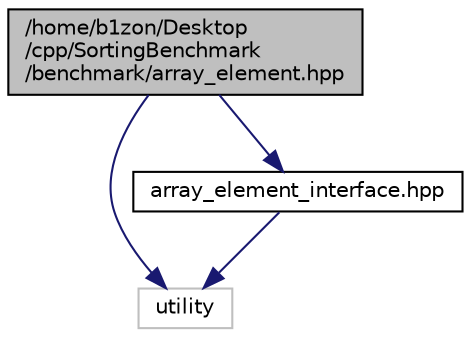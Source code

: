 digraph "/home/b1zon/Desktop/cpp/SortingBenchmark/benchmark/array_element.hpp"
{
  edge [fontname="Helvetica",fontsize="10",labelfontname="Helvetica",labelfontsize="10"];
  node [fontname="Helvetica",fontsize="10",shape=record];
  Node0 [label="/home/b1zon/Desktop\l/cpp/SortingBenchmark\l/benchmark/array_element.hpp",height=0.2,width=0.4,color="black", fillcolor="grey75", style="filled", fontcolor="black"];
  Node0 -> Node1 [color="midnightblue",fontsize="10",style="solid",fontname="Helvetica"];
  Node1 [label="utility",height=0.2,width=0.4,color="grey75", fillcolor="white", style="filled"];
  Node0 -> Node2 [color="midnightblue",fontsize="10",style="solid",fontname="Helvetica"];
  Node2 [label="array_element_interface.hpp",height=0.2,width=0.4,color="black", fillcolor="white", style="filled",URL="$array__element__interface_8hpp.html"];
  Node2 -> Node1 [color="midnightblue",fontsize="10",style="solid",fontname="Helvetica"];
}
